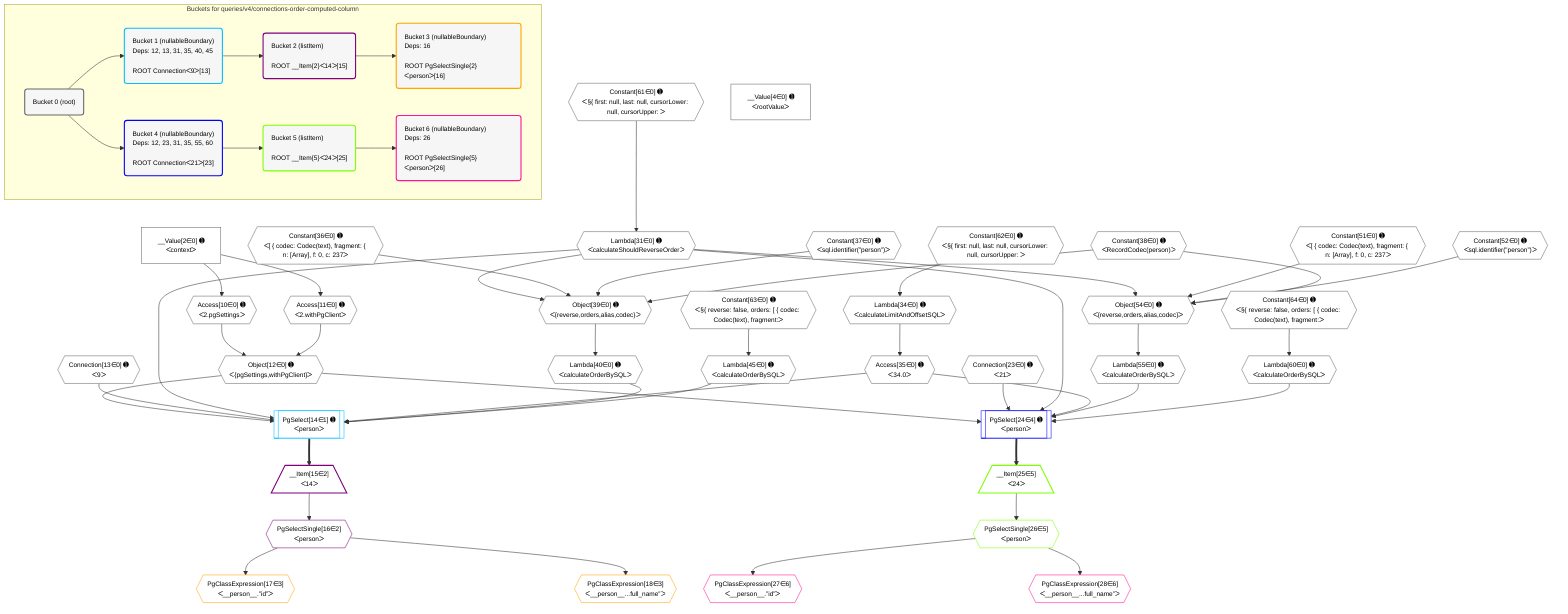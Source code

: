 %%{init: {'themeVariables': { 'fontSize': '12px'}}}%%
graph TD
    classDef path fill:#eee,stroke:#000,color:#000
    classDef plan fill:#fff,stroke-width:1px,color:#000
    classDef itemplan fill:#fff,stroke-width:2px,color:#000
    classDef unbatchedplan fill:#dff,stroke-width:1px,color:#000
    classDef sideeffectplan fill:#fcc,stroke-width:2px,color:#000
    classDef bucket fill:#f6f6f6,color:#000,stroke-width:2px,text-align:left


    %% plan dependencies
    Object39{{"Object[39∈0] ➊<br />ᐸ{reverse,orders,alias,codec}ᐳ"}}:::plan
    Lambda31{{"Lambda[31∈0] ➊<br />ᐸcalculateShouldReverseOrderᐳ"}}:::plan
    Constant36{{"Constant[36∈0] ➊<br />ᐸ[ { codec: Codec(text), fragment: { n: [Array], f: 0, c: 237ᐳ"}}:::plan
    Constant37{{"Constant[37∈0] ➊<br />ᐸsql.identifier(”person”)ᐳ"}}:::plan
    Constant38{{"Constant[38∈0] ➊<br />ᐸRecordCodec(person)ᐳ"}}:::plan
    Lambda31 & Constant36 & Constant37 & Constant38 --> Object39
    Object54{{"Object[54∈0] ➊<br />ᐸ{reverse,orders,alias,codec}ᐳ"}}:::plan
    Constant51{{"Constant[51∈0] ➊<br />ᐸ[ { codec: Codec(text), fragment: { n: [Array], f: 0, c: 237ᐳ"}}:::plan
    Constant52{{"Constant[52∈0] ➊<br />ᐸsql.identifier(”person”)ᐳ"}}:::plan
    Lambda31 & Constant51 & Constant52 & Constant38 --> Object54
    Object12{{"Object[12∈0] ➊<br />ᐸ{pgSettings,withPgClient}ᐳ"}}:::plan
    Access10{{"Access[10∈0] ➊<br />ᐸ2.pgSettingsᐳ"}}:::plan
    Access11{{"Access[11∈0] ➊<br />ᐸ2.withPgClientᐳ"}}:::plan
    Access10 & Access11 --> Object12
    __Value2["__Value[2∈0] ➊<br />ᐸcontextᐳ"]:::plan
    __Value2 --> Access10
    __Value2 --> Access11
    Constant61{{"Constant[61∈0] ➊<br />ᐸ§{ first: null, last: null, cursorLower: null, cursorUpper: ᐳ"}}:::plan
    Constant61 --> Lambda31
    Lambda34{{"Lambda[34∈0] ➊<br />ᐸcalculateLimitAndOffsetSQLᐳ"}}:::plan
    Constant62{{"Constant[62∈0] ➊<br />ᐸ§{ first: null, last: null, cursorLower: null, cursorUpper: ᐳ"}}:::plan
    Constant62 --> Lambda34
    Access35{{"Access[35∈0] ➊<br />ᐸ34.0ᐳ"}}:::plan
    Lambda34 --> Access35
    Lambda40{{"Lambda[40∈0] ➊<br />ᐸcalculateOrderBySQLᐳ"}}:::plan
    Object39 --> Lambda40
    Lambda45{{"Lambda[45∈0] ➊<br />ᐸcalculateOrderBySQLᐳ"}}:::plan
    Constant63{{"Constant[63∈0] ➊<br />ᐸ§{ reverse: false, orders: [ { codec: Codec(text), fragment:ᐳ"}}:::plan
    Constant63 --> Lambda45
    Lambda55{{"Lambda[55∈0] ➊<br />ᐸcalculateOrderBySQLᐳ"}}:::plan
    Object54 --> Lambda55
    Lambda60{{"Lambda[60∈0] ➊<br />ᐸcalculateOrderBySQLᐳ"}}:::plan
    Constant64{{"Constant[64∈0] ➊<br />ᐸ§{ reverse: false, orders: [ { codec: Codec(text), fragment:ᐳ"}}:::plan
    Constant64 --> Lambda60
    __Value4["__Value[4∈0] ➊<br />ᐸrootValueᐳ"]:::plan
    Connection13{{"Connection[13∈0] ➊<br />ᐸ9ᐳ"}}:::plan
    Connection23{{"Connection[23∈0] ➊<br />ᐸ21ᐳ"}}:::plan
    PgSelect14[["PgSelect[14∈1] ➊<br />ᐸpersonᐳ"]]:::plan
    Object12 & Connection13 & Lambda31 & Access35 & Lambda40 & Lambda45 --> PgSelect14
    __Item15[/"__Item[15∈2]<br />ᐸ14ᐳ"\]:::itemplan
    PgSelect14 ==> __Item15
    PgSelectSingle16{{"PgSelectSingle[16∈2]<br />ᐸpersonᐳ"}}:::plan
    __Item15 --> PgSelectSingle16
    PgClassExpression17{{"PgClassExpression[17∈3]<br />ᐸ__person__.”id”ᐳ"}}:::plan
    PgSelectSingle16 --> PgClassExpression17
    PgClassExpression18{{"PgClassExpression[18∈3]<br />ᐸ__person__...full_name”ᐳ"}}:::plan
    PgSelectSingle16 --> PgClassExpression18
    PgSelect24[["PgSelect[24∈4] ➊<br />ᐸpersonᐳ"]]:::plan
    Object12 & Connection23 & Lambda31 & Access35 & Lambda55 & Lambda60 --> PgSelect24
    __Item25[/"__Item[25∈5]<br />ᐸ24ᐳ"\]:::itemplan
    PgSelect24 ==> __Item25
    PgSelectSingle26{{"PgSelectSingle[26∈5]<br />ᐸpersonᐳ"}}:::plan
    __Item25 --> PgSelectSingle26
    PgClassExpression27{{"PgClassExpression[27∈6]<br />ᐸ__person__.”id”ᐳ"}}:::plan
    PgSelectSingle26 --> PgClassExpression27
    PgClassExpression28{{"PgClassExpression[28∈6]<br />ᐸ__person__...full_name”ᐳ"}}:::plan
    PgSelectSingle26 --> PgClassExpression28

    %% define steps

    subgraph "Buckets for queries/v4/connections-order-computed-column"
    Bucket0("Bucket 0 (root)"):::bucket
    classDef bucket0 stroke:#696969
    class Bucket0,__Value2,__Value4,Access10,Access11,Object12,Connection13,Connection23,Lambda31,Lambda34,Access35,Constant36,Constant37,Constant38,Object39,Lambda40,Lambda45,Constant51,Constant52,Object54,Lambda55,Lambda60,Constant61,Constant62,Constant63,Constant64 bucket0
    Bucket1("Bucket 1 (nullableBoundary)<br />Deps: 12, 13, 31, 35, 40, 45<br /><br />ROOT Connectionᐸ9ᐳ[13]"):::bucket
    classDef bucket1 stroke:#00bfff
    class Bucket1,PgSelect14 bucket1
    Bucket2("Bucket 2 (listItem)<br /><br />ROOT __Item{2}ᐸ14ᐳ[15]"):::bucket
    classDef bucket2 stroke:#7f007f
    class Bucket2,__Item15,PgSelectSingle16 bucket2
    Bucket3("Bucket 3 (nullableBoundary)<br />Deps: 16<br /><br />ROOT PgSelectSingle{2}ᐸpersonᐳ[16]"):::bucket
    classDef bucket3 stroke:#ffa500
    class Bucket3,PgClassExpression17,PgClassExpression18 bucket3
    Bucket4("Bucket 4 (nullableBoundary)<br />Deps: 12, 23, 31, 35, 55, 60<br /><br />ROOT Connectionᐸ21ᐳ[23]"):::bucket
    classDef bucket4 stroke:#0000ff
    class Bucket4,PgSelect24 bucket4
    Bucket5("Bucket 5 (listItem)<br /><br />ROOT __Item{5}ᐸ24ᐳ[25]"):::bucket
    classDef bucket5 stroke:#7fff00
    class Bucket5,__Item25,PgSelectSingle26 bucket5
    Bucket6("Bucket 6 (nullableBoundary)<br />Deps: 26<br /><br />ROOT PgSelectSingle{5}ᐸpersonᐳ[26]"):::bucket
    classDef bucket6 stroke:#ff1493
    class Bucket6,PgClassExpression27,PgClassExpression28 bucket6
    Bucket0 --> Bucket1 & Bucket4
    Bucket1 --> Bucket2
    Bucket2 --> Bucket3
    Bucket4 --> Bucket5
    Bucket5 --> Bucket6
    end